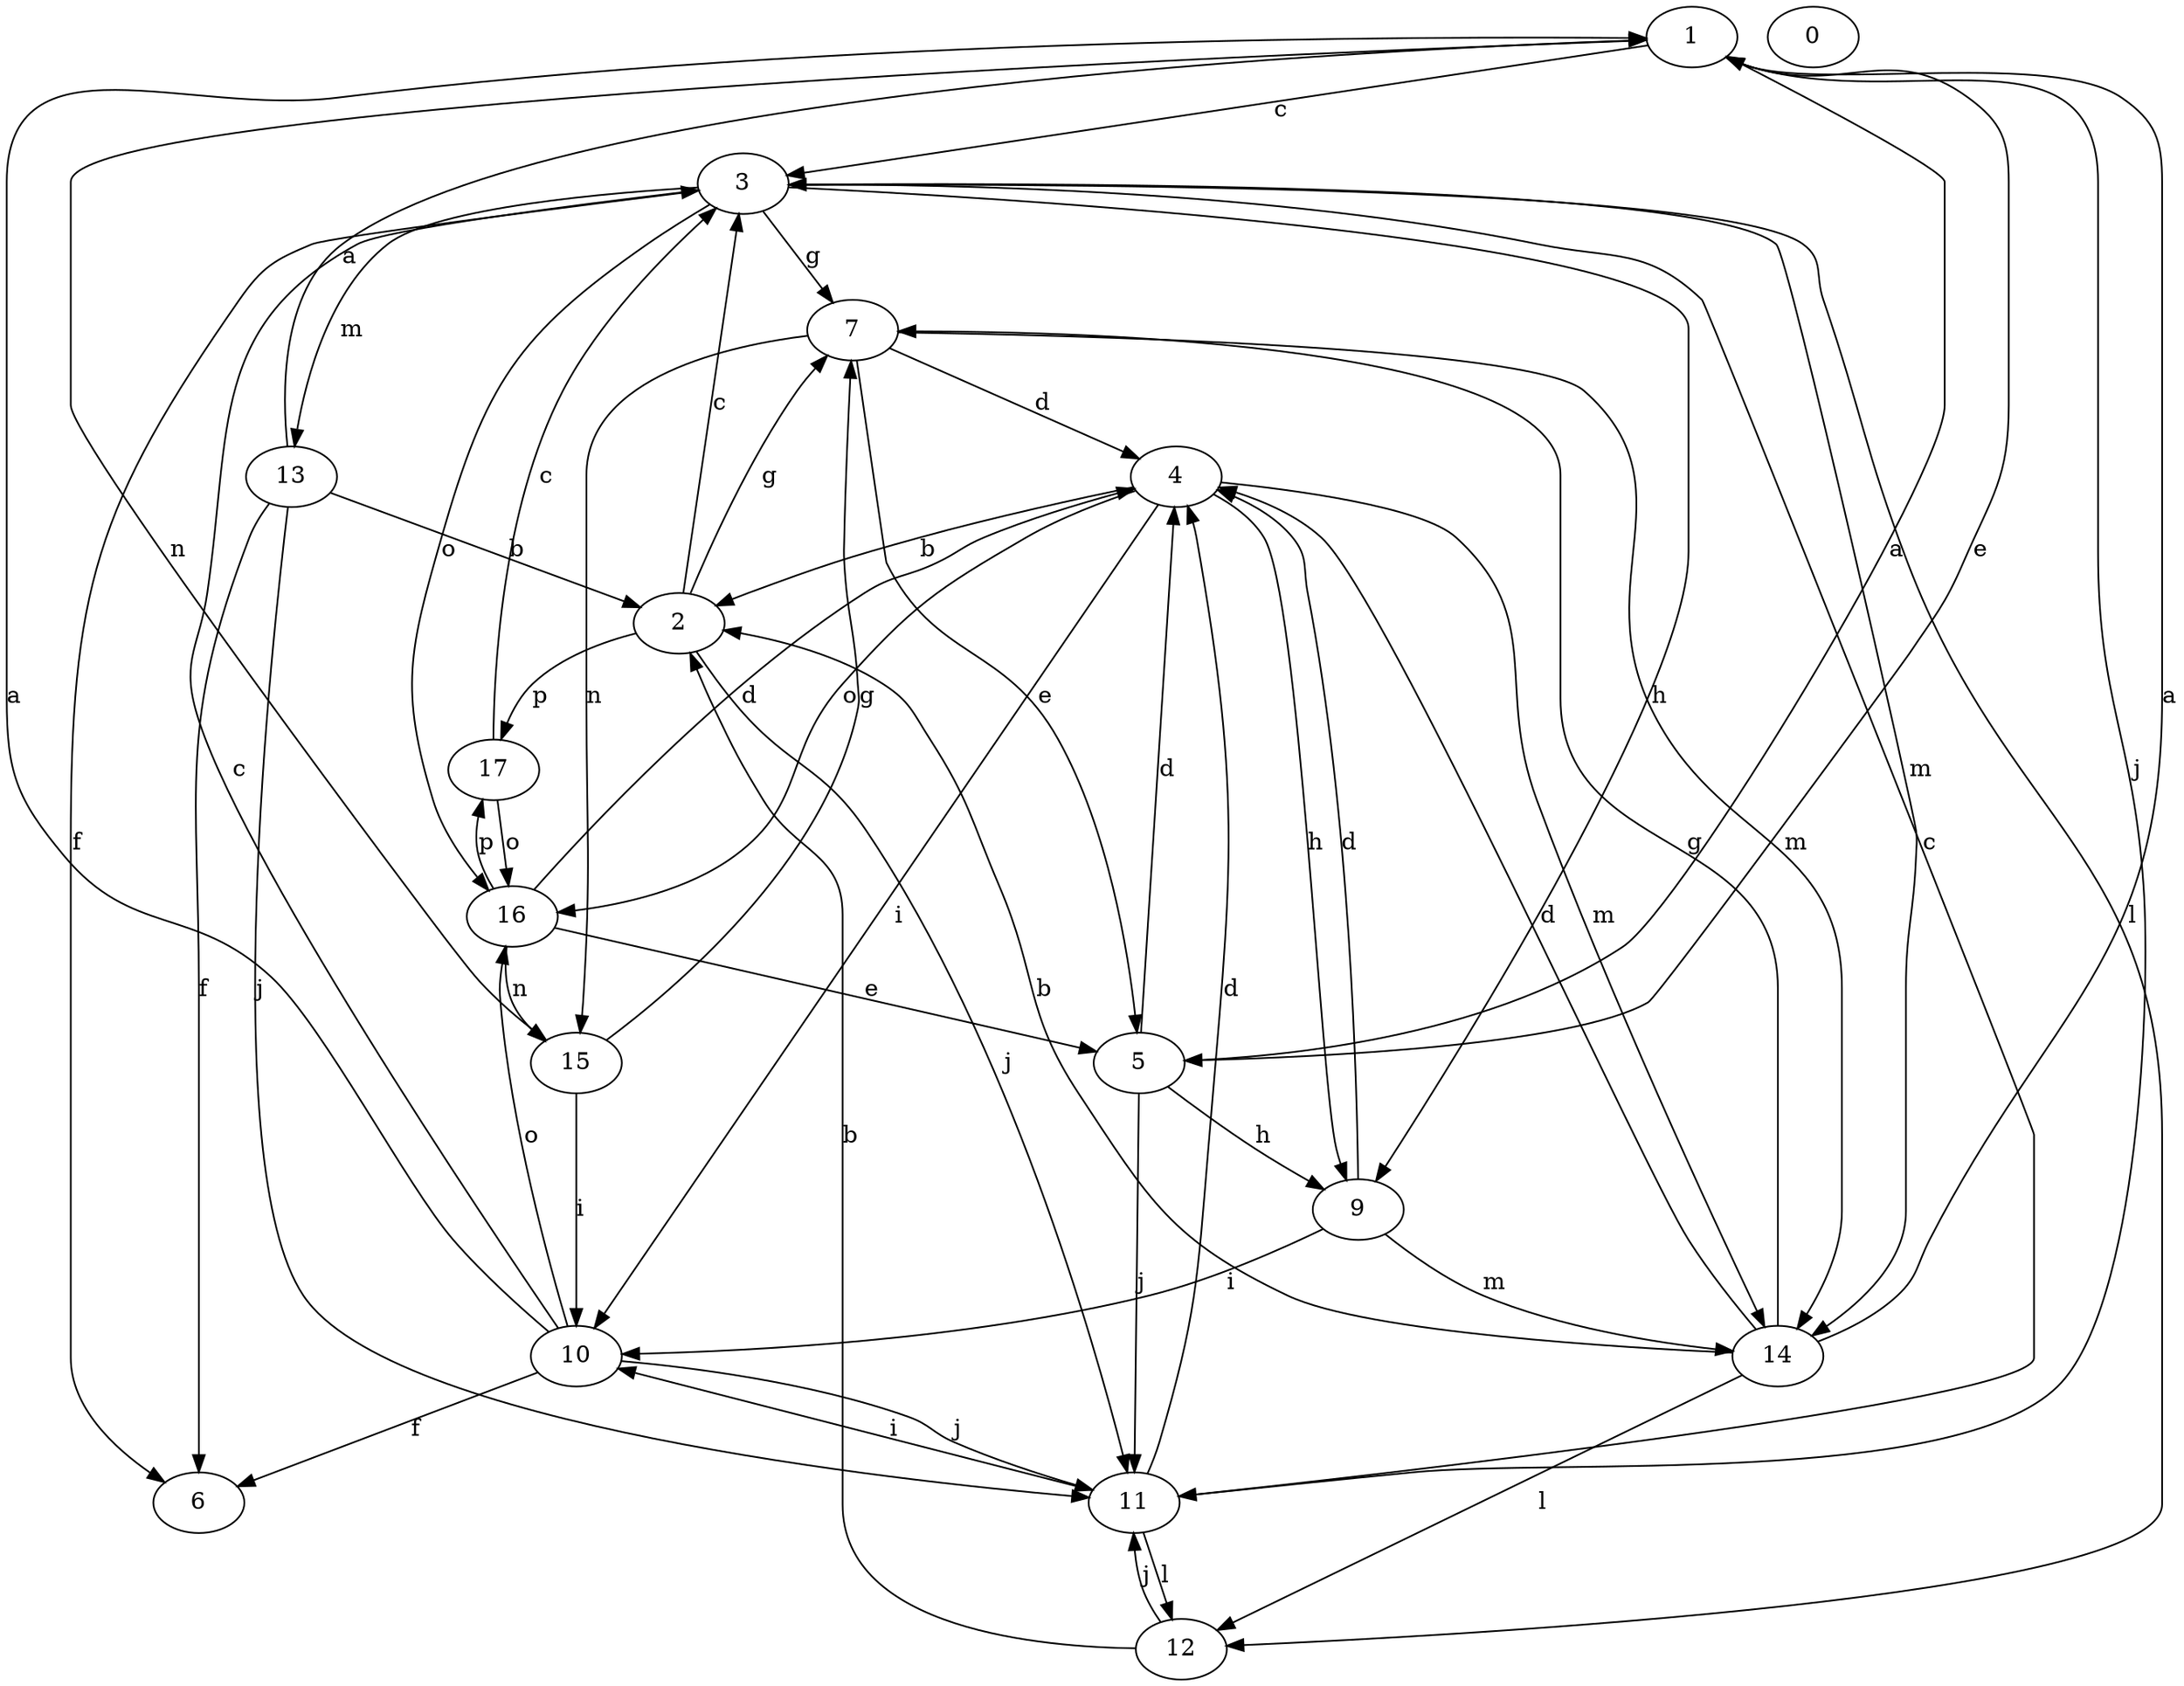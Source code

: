 strict digraph  {
1;
2;
3;
4;
5;
6;
7;
9;
10;
11;
0;
12;
13;
14;
15;
16;
17;
1 -> 3  [label=c];
1 -> 5  [label=e];
1 -> 11  [label=j];
1 -> 15  [label=n];
2 -> 3  [label=c];
2 -> 7  [label=g];
2 -> 11  [label=j];
2 -> 17  [label=p];
3 -> 6  [label=f];
3 -> 7  [label=g];
3 -> 9  [label=h];
3 -> 12  [label=l];
3 -> 13  [label=m];
3 -> 14  [label=m];
3 -> 16  [label=o];
4 -> 2  [label=b];
4 -> 9  [label=h];
4 -> 10  [label=i];
4 -> 14  [label=m];
4 -> 16  [label=o];
5 -> 1  [label=a];
5 -> 4  [label=d];
5 -> 9  [label=h];
5 -> 11  [label=j];
7 -> 4  [label=d];
7 -> 5  [label=e];
7 -> 14  [label=m];
7 -> 15  [label=n];
9 -> 4  [label=d];
9 -> 10  [label=i];
9 -> 14  [label=m];
10 -> 1  [label=a];
10 -> 3  [label=c];
10 -> 6  [label=f];
10 -> 11  [label=j];
10 -> 16  [label=o];
11 -> 3  [label=c];
11 -> 4  [label=d];
11 -> 10  [label=i];
11 -> 12  [label=l];
12 -> 2  [label=b];
12 -> 11  [label=j];
13 -> 1  [label=a];
13 -> 2  [label=b];
13 -> 6  [label=f];
13 -> 11  [label=j];
14 -> 1  [label=a];
14 -> 2  [label=b];
14 -> 4  [label=d];
14 -> 7  [label=g];
14 -> 12  [label=l];
15 -> 7  [label=g];
15 -> 10  [label=i];
16 -> 4  [label=d];
16 -> 5  [label=e];
16 -> 15  [label=n];
16 -> 17  [label=p];
17 -> 3  [label=c];
17 -> 16  [label=o];
}
